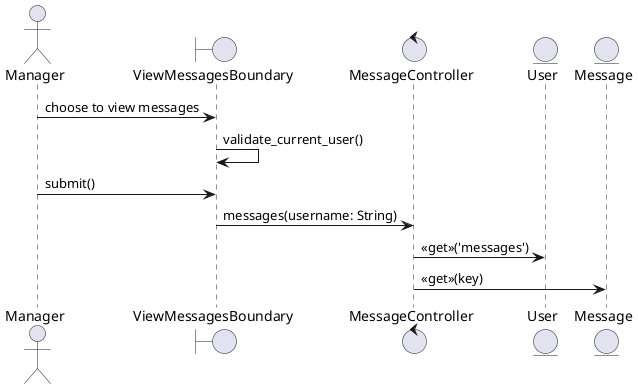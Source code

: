 @startuml

actor Manager as A
boundary ViewMessagesBoundary as B
control MessageController as C
entity User as E1
entity Message as E2

A -> B: choose to view messages
B -> B: validate_current_user()
A -> B: submit()
B -> C: messages(username: String)
C -> E1: <<get>>('messages')
C -> E2: <<get>>(key)


@enduml

